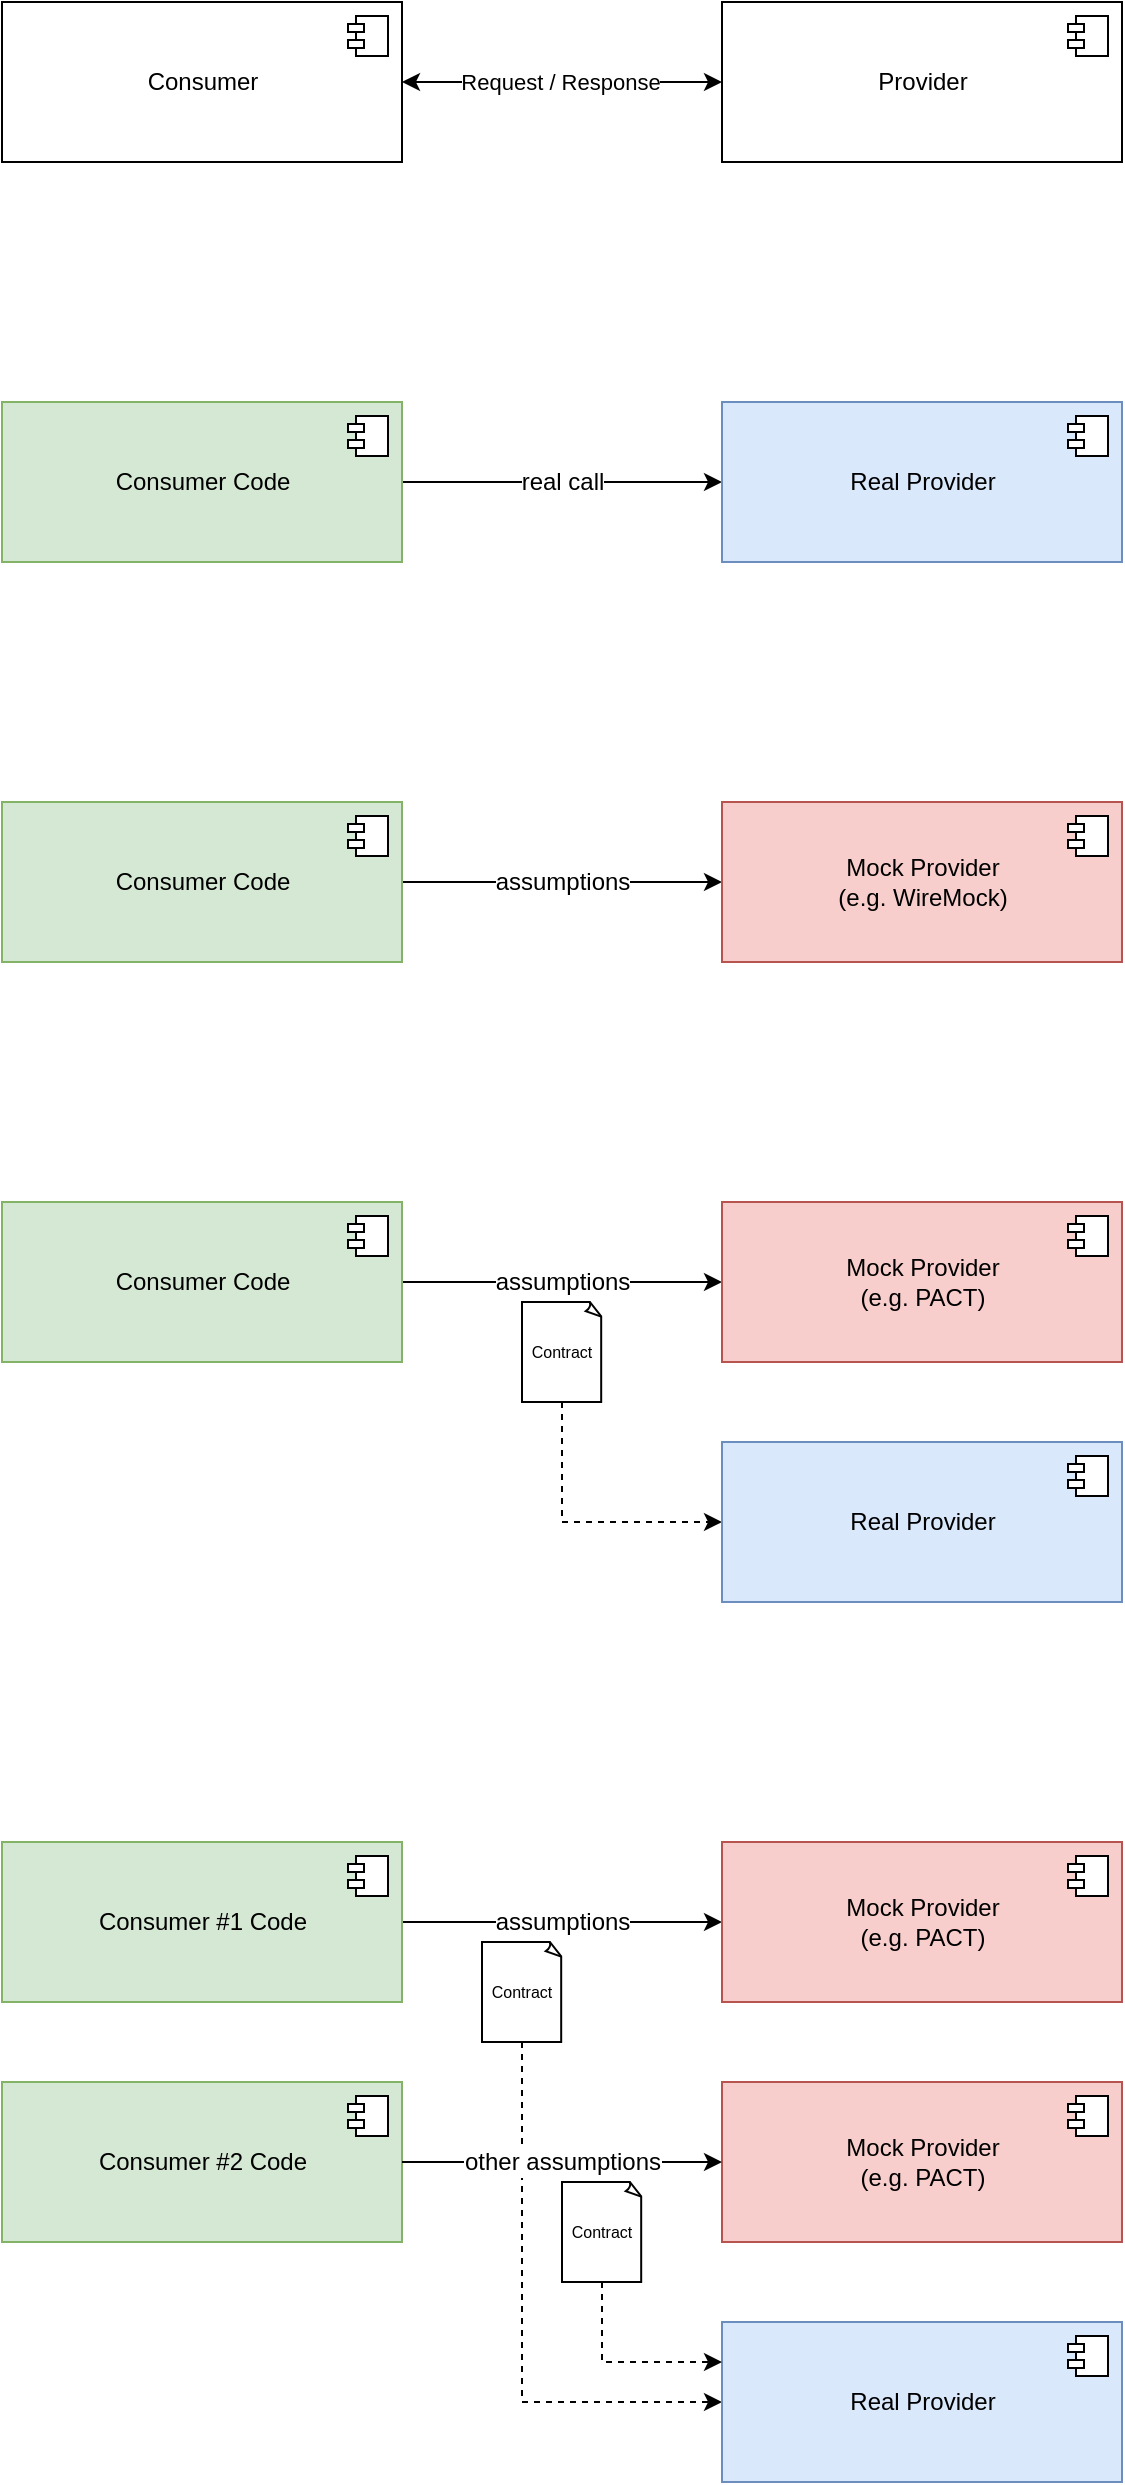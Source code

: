 <mxfile version="14.6.13" type="device"><diagram id="k8SUvsofZOEbbnPoytpn" name="Page-1"><mxGraphModel dx="922" dy="831" grid="1" gridSize="10" guides="1" tooltips="1" connect="1" arrows="1" fold="1" page="1" pageScale="1" pageWidth="827" pageHeight="1169" math="0" shadow="0"><root><mxCell id="0"/><mxCell id="1" parent="0"/><mxCell id="rSsfzsyeBPcGnRBEWYLM-29" style="edgeStyle=orthogonalEdgeStyle;rounded=0;orthogonalLoop=1;jettySize=auto;html=1;entryX=0;entryY=0.5;entryDx=0;entryDy=0;startArrow=none;startFill=0;exitX=0.5;exitY=1;exitDx=0;exitDy=0;exitPerimeter=0;dashed=1;" edge="1" parent="1" source="rSsfzsyeBPcGnRBEWYLM-28" target="rSsfzsyeBPcGnRBEWYLM-26"><mxGeometry relative="1" as="geometry"/></mxCell><mxCell id="rSsfzsyeBPcGnRBEWYLM-28" value="Contract" style="whiteSpace=wrap;html=1;shape=mxgraph.basic.document;fontSize=8;" vertex="1" parent="1"><mxGeometry x="300" y="690" width="40" height="50" as="geometry"/></mxCell><mxCell id="rSsfzsyeBPcGnRBEWYLM-7" style="edgeStyle=orthogonalEdgeStyle;rounded=0;orthogonalLoop=1;jettySize=auto;html=1;entryX=0;entryY=0.5;entryDx=0;entryDy=0;startArrow=classic;startFill=1;" edge="1" parent="1" source="rSsfzsyeBPcGnRBEWYLM-1" target="rSsfzsyeBPcGnRBEWYLM-5"><mxGeometry relative="1" as="geometry"/></mxCell><mxCell id="rSsfzsyeBPcGnRBEWYLM-8" value="Request / Response" style="edgeLabel;html=1;align=center;verticalAlign=middle;resizable=0;points=[];" vertex="1" connectable="0" parent="rSsfzsyeBPcGnRBEWYLM-7"><mxGeometry x="-0.013" y="-1" relative="1" as="geometry"><mxPoint y="-1" as="offset"/></mxGeometry></mxCell><mxCell id="rSsfzsyeBPcGnRBEWYLM-1" value="Consumer" style="html=1;dropTarget=0;" vertex="1" parent="1"><mxGeometry x="40" y="40" width="200" height="80" as="geometry"/></mxCell><mxCell id="rSsfzsyeBPcGnRBEWYLM-2" value="" style="shape=module;jettyWidth=8;jettyHeight=4;" vertex="1" parent="rSsfzsyeBPcGnRBEWYLM-1"><mxGeometry x="1" width="20" height="20" relative="1" as="geometry"><mxPoint x="-27" y="7" as="offset"/></mxGeometry></mxCell><mxCell id="rSsfzsyeBPcGnRBEWYLM-5" value="Provider" style="html=1;dropTarget=0;" vertex="1" parent="1"><mxGeometry x="400" y="40" width="200" height="80" as="geometry"/></mxCell><mxCell id="rSsfzsyeBPcGnRBEWYLM-6" value="" style="shape=module;jettyWidth=8;jettyHeight=4;" vertex="1" parent="rSsfzsyeBPcGnRBEWYLM-5"><mxGeometry x="1" width="20" height="20" relative="1" as="geometry"><mxPoint x="-27" y="7" as="offset"/></mxGeometry></mxCell><mxCell id="rSsfzsyeBPcGnRBEWYLM-15" style="edgeStyle=orthogonalEdgeStyle;rounded=0;orthogonalLoop=1;jettySize=auto;html=1;entryX=0;entryY=0.5;entryDx=0;entryDy=0;startArrow=none;startFill=0;" edge="1" parent="1" source="rSsfzsyeBPcGnRBEWYLM-11" target="rSsfzsyeBPcGnRBEWYLM-13"><mxGeometry relative="1" as="geometry"/></mxCell><mxCell id="rSsfzsyeBPcGnRBEWYLM-41" value="&lt;span style=&quot;font-size: 12px&quot;&gt;real call&lt;/span&gt;" style="edgeLabel;html=1;align=center;verticalAlign=middle;resizable=0;points=[];fontSize=8;" vertex="1" connectable="0" parent="rSsfzsyeBPcGnRBEWYLM-15"><mxGeometry x="-0.004" relative="1" as="geometry"><mxPoint as="offset"/></mxGeometry></mxCell><mxCell id="rSsfzsyeBPcGnRBEWYLM-11" value="Consumer Code" style="html=1;dropTarget=0;fillColor=#d5e8d4;strokeColor=#82b366;" vertex="1" parent="1"><mxGeometry x="40" y="240" width="200" height="80" as="geometry"/></mxCell><mxCell id="rSsfzsyeBPcGnRBEWYLM-12" value="" style="shape=module;jettyWidth=8;jettyHeight=4;" vertex="1" parent="rSsfzsyeBPcGnRBEWYLM-11"><mxGeometry x="1" width="20" height="20" relative="1" as="geometry"><mxPoint x="-27" y="7" as="offset"/></mxGeometry></mxCell><mxCell id="rSsfzsyeBPcGnRBEWYLM-13" value="Real Provider" style="html=1;dropTarget=0;fillColor=#dae8fc;strokeColor=#6c8ebf;" vertex="1" parent="1"><mxGeometry x="400" y="240" width="200" height="80" as="geometry"/></mxCell><mxCell id="rSsfzsyeBPcGnRBEWYLM-14" value="" style="shape=module;jettyWidth=8;jettyHeight=4;" vertex="1" parent="rSsfzsyeBPcGnRBEWYLM-13"><mxGeometry x="1" width="20" height="20" relative="1" as="geometry"><mxPoint x="-27" y="7" as="offset"/></mxGeometry></mxCell><mxCell id="rSsfzsyeBPcGnRBEWYLM-16" style="edgeStyle=orthogonalEdgeStyle;rounded=0;orthogonalLoop=1;jettySize=auto;html=1;entryX=0;entryY=0.5;entryDx=0;entryDy=0;startArrow=none;startFill=0;" edge="1" parent="1" source="rSsfzsyeBPcGnRBEWYLM-17" target="rSsfzsyeBPcGnRBEWYLM-19"><mxGeometry relative="1" as="geometry"/></mxCell><mxCell id="rSsfzsyeBPcGnRBEWYLM-42" value="assumptions" style="edgeLabel;html=1;align=center;verticalAlign=middle;resizable=0;points=[];fontSize=12;" vertex="1" connectable="0" parent="rSsfzsyeBPcGnRBEWYLM-16"><mxGeometry x="-0.004" relative="1" as="geometry"><mxPoint as="offset"/></mxGeometry></mxCell><mxCell id="rSsfzsyeBPcGnRBEWYLM-17" value="Consumer Code" style="html=1;dropTarget=0;fillColor=#d5e8d4;strokeColor=#82b366;" vertex="1" parent="1"><mxGeometry x="40" y="440" width="200" height="80" as="geometry"/></mxCell><mxCell id="rSsfzsyeBPcGnRBEWYLM-18" value="" style="shape=module;jettyWidth=8;jettyHeight=4;" vertex="1" parent="rSsfzsyeBPcGnRBEWYLM-17"><mxGeometry x="1" width="20" height="20" relative="1" as="geometry"><mxPoint x="-27" y="7" as="offset"/></mxGeometry></mxCell><mxCell id="rSsfzsyeBPcGnRBEWYLM-19" value="Mock Provider&lt;br&gt;(e.g. WireMock)" style="html=1;dropTarget=0;fillColor=#f8cecc;strokeColor=#b85450;" vertex="1" parent="1"><mxGeometry x="400" y="440" width="200" height="80" as="geometry"/></mxCell><mxCell id="rSsfzsyeBPcGnRBEWYLM-20" value="" style="shape=module;jettyWidth=8;jettyHeight=4;" vertex="1" parent="rSsfzsyeBPcGnRBEWYLM-19"><mxGeometry x="1" width="20" height="20" relative="1" as="geometry"><mxPoint x="-27" y="7" as="offset"/></mxGeometry></mxCell><mxCell id="rSsfzsyeBPcGnRBEWYLM-21" style="edgeStyle=orthogonalEdgeStyle;rounded=0;orthogonalLoop=1;jettySize=auto;html=1;entryX=0;entryY=0.5;entryDx=0;entryDy=0;startArrow=none;startFill=0;" edge="1" parent="1" source="rSsfzsyeBPcGnRBEWYLM-22" target="rSsfzsyeBPcGnRBEWYLM-24"><mxGeometry relative="1" as="geometry"/></mxCell><mxCell id="rSsfzsyeBPcGnRBEWYLM-43" value="assumptions" style="edgeLabel;html=1;align=center;verticalAlign=middle;resizable=0;points=[];fontSize=12;" vertex="1" connectable="0" parent="rSsfzsyeBPcGnRBEWYLM-21"><mxGeometry x="-0.004" relative="1" as="geometry"><mxPoint as="offset"/></mxGeometry></mxCell><mxCell id="rSsfzsyeBPcGnRBEWYLM-22" value="Consumer Code" style="html=1;dropTarget=0;fillColor=#d5e8d4;strokeColor=#82b366;" vertex="1" parent="1"><mxGeometry x="40" y="640" width="200" height="80" as="geometry"/></mxCell><mxCell id="rSsfzsyeBPcGnRBEWYLM-23" value="" style="shape=module;jettyWidth=8;jettyHeight=4;" vertex="1" parent="rSsfzsyeBPcGnRBEWYLM-22"><mxGeometry x="1" width="20" height="20" relative="1" as="geometry"><mxPoint x="-27" y="7" as="offset"/></mxGeometry></mxCell><mxCell id="rSsfzsyeBPcGnRBEWYLM-24" value="Mock Provider&lt;br&gt;(e.g. PACT)" style="html=1;dropTarget=0;fillColor=#f8cecc;strokeColor=#b85450;" vertex="1" parent="1"><mxGeometry x="400" y="640" width="200" height="80" as="geometry"/></mxCell><mxCell id="rSsfzsyeBPcGnRBEWYLM-25" value="" style="shape=module;jettyWidth=8;jettyHeight=4;" vertex="1" parent="rSsfzsyeBPcGnRBEWYLM-24"><mxGeometry x="1" width="20" height="20" relative="1" as="geometry"><mxPoint x="-27" y="7" as="offset"/></mxGeometry></mxCell><mxCell id="rSsfzsyeBPcGnRBEWYLM-26" value="Real Provider" style="html=1;dropTarget=0;fillColor=#dae8fc;strokeColor=#6c8ebf;" vertex="1" parent="1"><mxGeometry x="400" y="760" width="200" height="80" as="geometry"/></mxCell><mxCell id="rSsfzsyeBPcGnRBEWYLM-27" value="" style="shape=module;jettyWidth=8;jettyHeight=4;" vertex="1" parent="rSsfzsyeBPcGnRBEWYLM-26"><mxGeometry x="1" width="20" height="20" relative="1" as="geometry"><mxPoint x="-27" y="7" as="offset"/></mxGeometry></mxCell><mxCell id="rSsfzsyeBPcGnRBEWYLM-30" style="edgeStyle=orthogonalEdgeStyle;rounded=0;orthogonalLoop=1;jettySize=auto;html=1;entryX=0;entryY=0.5;entryDx=0;entryDy=0;startArrow=none;startFill=0;exitX=0.5;exitY=1;exitDx=0;exitDy=0;exitPerimeter=0;dashed=1;" edge="1" parent="1" source="rSsfzsyeBPcGnRBEWYLM-31" target="rSsfzsyeBPcGnRBEWYLM-37"><mxGeometry relative="1" as="geometry"/></mxCell><mxCell id="rSsfzsyeBPcGnRBEWYLM-31" value="Contract" style="whiteSpace=wrap;html=1;shape=mxgraph.basic.document;fontSize=8;" vertex="1" parent="1"><mxGeometry x="280" y="1010" width="40" height="50" as="geometry"/></mxCell><mxCell id="rSsfzsyeBPcGnRBEWYLM-32" style="edgeStyle=orthogonalEdgeStyle;rounded=0;orthogonalLoop=1;jettySize=auto;html=1;entryX=0;entryY=0.5;entryDx=0;entryDy=0;startArrow=none;startFill=0;" edge="1" parent="1" source="rSsfzsyeBPcGnRBEWYLM-33" target="rSsfzsyeBPcGnRBEWYLM-35"><mxGeometry relative="1" as="geometry"/></mxCell><mxCell id="rSsfzsyeBPcGnRBEWYLM-44" value="assumptions" style="edgeLabel;html=1;align=center;verticalAlign=middle;resizable=0;points=[];fontSize=12;" vertex="1" connectable="0" parent="rSsfzsyeBPcGnRBEWYLM-32"><mxGeometry x="-0.015" y="-1" relative="1" as="geometry"><mxPoint x="1" y="-1" as="offset"/></mxGeometry></mxCell><mxCell id="rSsfzsyeBPcGnRBEWYLM-33" value="Consumer #1 Code" style="html=1;dropTarget=0;fillColor=#d5e8d4;strokeColor=#82b366;" vertex="1" parent="1"><mxGeometry x="40" y="960" width="200" height="80" as="geometry"/></mxCell><mxCell id="rSsfzsyeBPcGnRBEWYLM-34" value="" style="shape=module;jettyWidth=8;jettyHeight=4;" vertex="1" parent="rSsfzsyeBPcGnRBEWYLM-33"><mxGeometry x="1" width="20" height="20" relative="1" as="geometry"><mxPoint x="-27" y="7" as="offset"/></mxGeometry></mxCell><mxCell id="rSsfzsyeBPcGnRBEWYLM-35" value="Mock Provider&lt;br&gt;(e.g. PACT)" style="html=1;dropTarget=0;fillColor=#f8cecc;strokeColor=#b85450;" vertex="1" parent="1"><mxGeometry x="400" y="960" width="200" height="80" as="geometry"/></mxCell><mxCell id="rSsfzsyeBPcGnRBEWYLM-36" value="" style="shape=module;jettyWidth=8;jettyHeight=4;" vertex="1" parent="rSsfzsyeBPcGnRBEWYLM-35"><mxGeometry x="1" width="20" height="20" relative="1" as="geometry"><mxPoint x="-27" y="7" as="offset"/></mxGeometry></mxCell><mxCell id="rSsfzsyeBPcGnRBEWYLM-37" value="Real Provider" style="html=1;dropTarget=0;fillColor=#dae8fc;strokeColor=#6c8ebf;" vertex="1" parent="1"><mxGeometry x="400" y="1200" width="200" height="80" as="geometry"/></mxCell><mxCell id="rSsfzsyeBPcGnRBEWYLM-38" value="" style="shape=module;jettyWidth=8;jettyHeight=4;" vertex="1" parent="rSsfzsyeBPcGnRBEWYLM-37"><mxGeometry x="1" width="20" height="20" relative="1" as="geometry"><mxPoint x="-27" y="7" as="offset"/></mxGeometry></mxCell><mxCell id="rSsfzsyeBPcGnRBEWYLM-39" value="Consumer #2 Code" style="html=1;dropTarget=0;fillColor=#d5e8d4;strokeColor=#82b366;" vertex="1" parent="1"><mxGeometry x="40" y="1080" width="200" height="80" as="geometry"/></mxCell><mxCell id="rSsfzsyeBPcGnRBEWYLM-40" value="" style="shape=module;jettyWidth=8;jettyHeight=4;" vertex="1" parent="rSsfzsyeBPcGnRBEWYLM-39"><mxGeometry x="1" width="20" height="20" relative="1" as="geometry"><mxPoint x="-27" y="7" as="offset"/></mxGeometry></mxCell><mxCell id="rSsfzsyeBPcGnRBEWYLM-45" value="Mock Provider&lt;br&gt;(e.g. PACT)" style="html=1;dropTarget=0;fillColor=#f8cecc;strokeColor=#b85450;" vertex="1" parent="1"><mxGeometry x="400" y="1080" width="200" height="80" as="geometry"/></mxCell><mxCell id="rSsfzsyeBPcGnRBEWYLM-46" value="" style="shape=module;jettyWidth=8;jettyHeight=4;" vertex="1" parent="rSsfzsyeBPcGnRBEWYLM-45"><mxGeometry x="1" width="20" height="20" relative="1" as="geometry"><mxPoint x="-27" y="7" as="offset"/></mxGeometry></mxCell><mxCell id="rSsfzsyeBPcGnRBEWYLM-47" style="edgeStyle=orthogonalEdgeStyle;rounded=0;orthogonalLoop=1;jettySize=auto;html=1;entryX=0;entryY=0.5;entryDx=0;entryDy=0;startArrow=none;startFill=0;exitX=1;exitY=0.5;exitDx=0;exitDy=0;" edge="1" parent="1" source="rSsfzsyeBPcGnRBEWYLM-39" target="rSsfzsyeBPcGnRBEWYLM-45"><mxGeometry relative="1" as="geometry"><mxPoint x="240" y="1119.58" as="sourcePoint"/><mxPoint x="400" y="1119.58" as="targetPoint"/></mxGeometry></mxCell><mxCell id="rSsfzsyeBPcGnRBEWYLM-48" value="other assumptions" style="edgeLabel;html=1;align=center;verticalAlign=middle;resizable=0;points=[];fontSize=12;" vertex="1" connectable="0" parent="rSsfzsyeBPcGnRBEWYLM-47"><mxGeometry x="-0.015" y="-1" relative="1" as="geometry"><mxPoint x="1" y="-1" as="offset"/></mxGeometry></mxCell><mxCell id="rSsfzsyeBPcGnRBEWYLM-50" style="edgeStyle=orthogonalEdgeStyle;rounded=0;orthogonalLoop=1;jettySize=auto;html=1;entryX=0;entryY=0.25;entryDx=0;entryDy=0;dashed=1;fontSize=12;startArrow=none;startFill=0;exitX=0.5;exitY=1;exitDx=0;exitDy=0;exitPerimeter=0;" edge="1" parent="1" source="rSsfzsyeBPcGnRBEWYLM-49" target="rSsfzsyeBPcGnRBEWYLM-37"><mxGeometry relative="1" as="geometry"/></mxCell><mxCell id="rSsfzsyeBPcGnRBEWYLM-49" value="Contract" style="whiteSpace=wrap;html=1;shape=mxgraph.basic.document;fontSize=8;" vertex="1" parent="1"><mxGeometry x="320" y="1130" width="40" height="50" as="geometry"/></mxCell></root></mxGraphModel></diagram></mxfile>